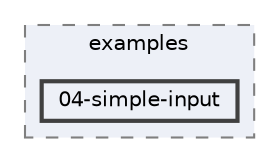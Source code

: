 digraph "external/spine-runtimes/spine-godot/example-v4-csharp/examples/04-simple-input"
{
 // LATEX_PDF_SIZE
  bgcolor="transparent";
  edge [fontname=Helvetica,fontsize=10,labelfontname=Helvetica,labelfontsize=10];
  node [fontname=Helvetica,fontsize=10,shape=box,height=0.2,width=0.4];
  compound=true
  subgraph clusterdir_e143436536c0b8b0682d2ba1a292d948 {
    graph [ bgcolor="#edf0f7", pencolor="grey50", label="examples", fontname=Helvetica,fontsize=10 style="filled,dashed", URL="dir_e143436536c0b8b0682d2ba1a292d948.html",tooltip=""]
  dir_fa7e060af59c51093fcbfa132c12569e [label="04-simple-input", fillcolor="#edf0f7", color="grey25", style="filled,bold", URL="dir_fa7e060af59c51093fcbfa132c12569e.html",tooltip=""];
  }
}
